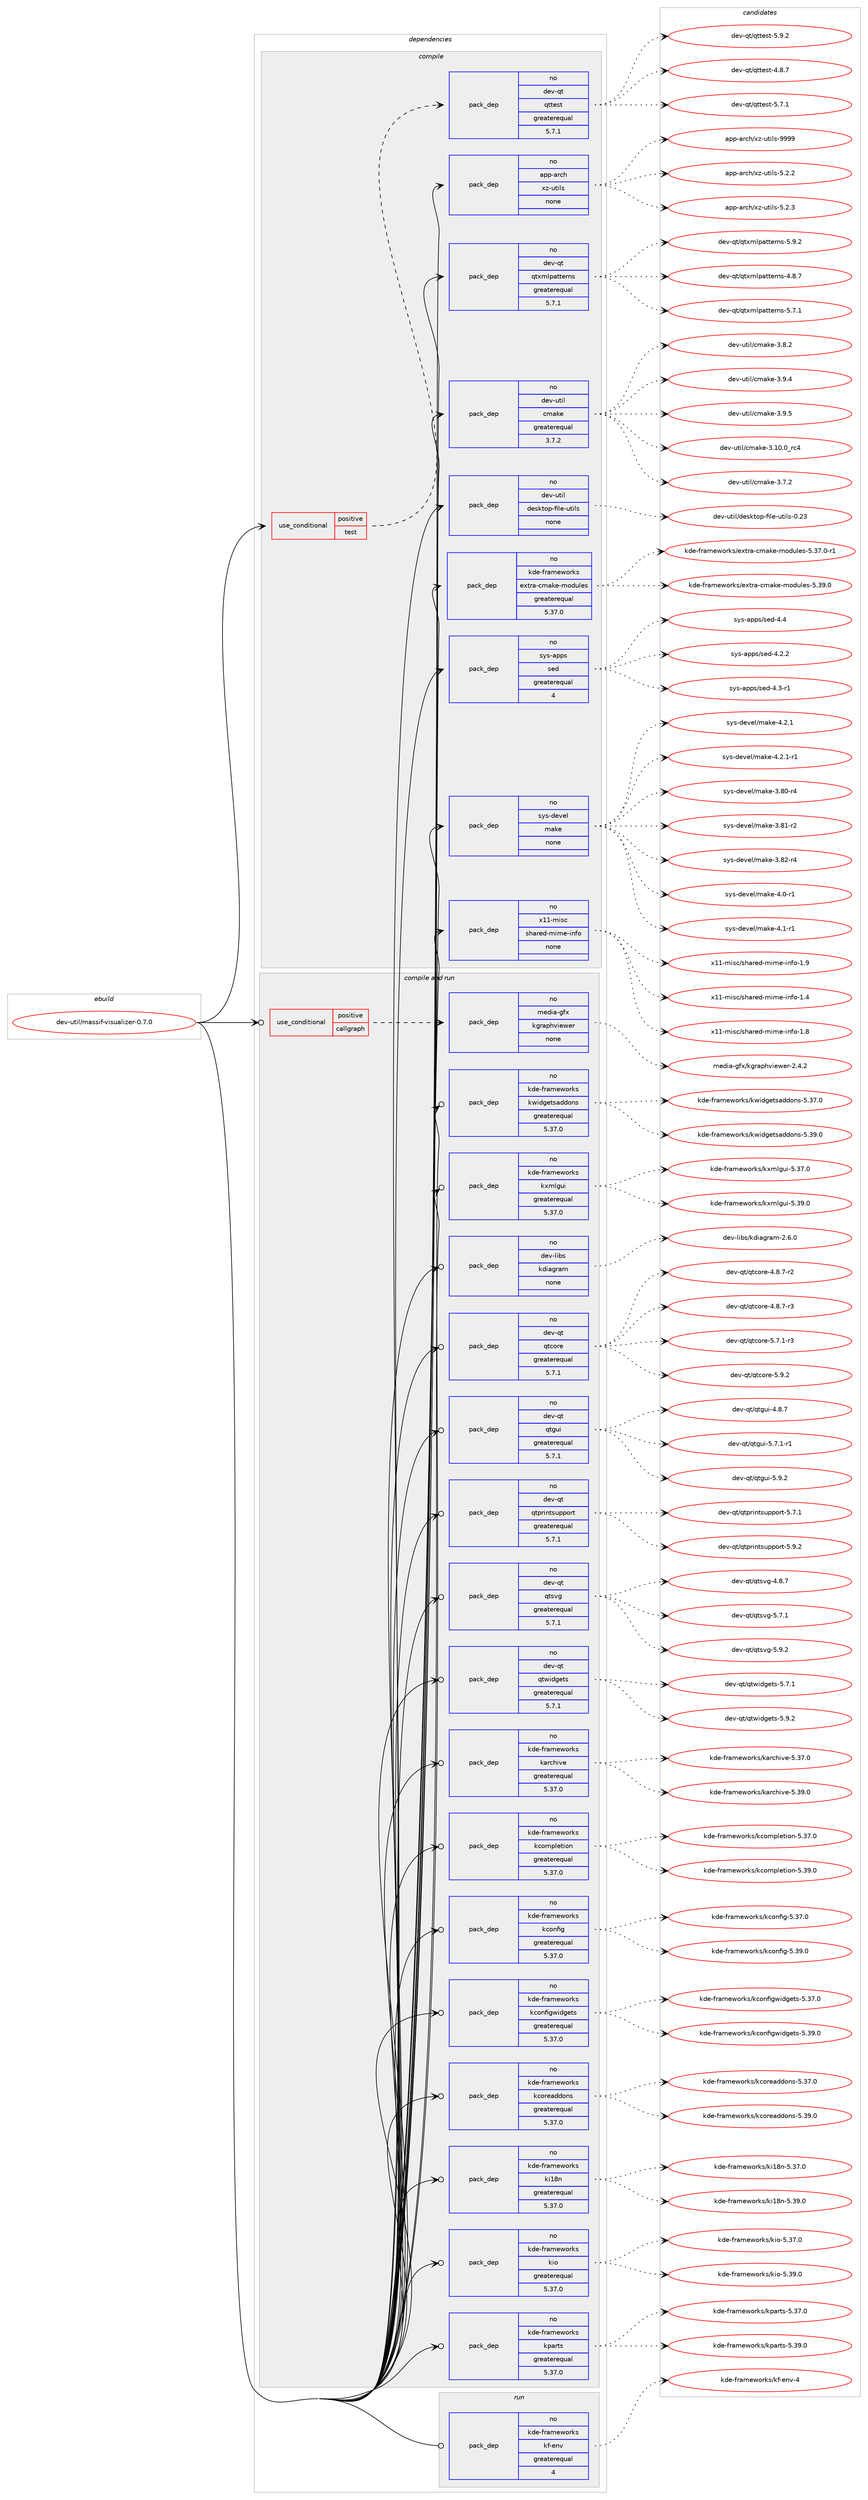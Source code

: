 digraph prolog {

# *************
# Graph options
# *************

newrank=true;
concentrate=true;
compound=true;
graph [rankdir=LR,fontname=Helvetica,fontsize=10,ranksep=1.5];#, ranksep=2.5, nodesep=0.2];
edge  [arrowhead=vee];
node  [fontname=Helvetica,fontsize=10];

# **********
# The ebuild
# **********

subgraph cluster_leftcol {
color=gray;
rank=same;
label=<<i>ebuild</i>>;
id [label="dev-util/massif-visualizer-0.7.0", color=red, width=4, href="../dev-util/massif-visualizer-0.7.0.svg"];
}

# ****************
# The dependencies
# ****************

subgraph cluster_midcol {
color=gray;
label=<<i>dependencies</i>>;
subgraph cluster_compile {
fillcolor="#eeeeee";
style=filled;
label=<<i>compile</i>>;
subgraph cond78431 {
dependency287075 [label=<<TABLE BORDER="0" CELLBORDER="1" CELLSPACING="0" CELLPADDING="4"><TR><TD ROWSPAN="3" CELLPADDING="10">use_conditional</TD></TR><TR><TD>positive</TD></TR><TR><TD>test</TD></TR></TABLE>>, shape=none, color=red];
subgraph pack204386 {
dependency287076 [label=<<TABLE BORDER="0" CELLBORDER="1" CELLSPACING="0" CELLPADDING="4" WIDTH="220"><TR><TD ROWSPAN="6" CELLPADDING="30">pack_dep</TD></TR><TR><TD WIDTH="110">no</TD></TR><TR><TD>dev-qt</TD></TR><TR><TD>qttest</TD></TR><TR><TD>greaterequal</TD></TR><TR><TD>5.7.1</TD></TR></TABLE>>, shape=none, color=blue];
}
dependency287075:e -> dependency287076:w [weight=20,style="dashed",arrowhead="vee"];
}
id:e -> dependency287075:w [weight=20,style="solid",arrowhead="vee"];
subgraph pack204387 {
dependency287077 [label=<<TABLE BORDER="0" CELLBORDER="1" CELLSPACING="0" CELLPADDING="4" WIDTH="220"><TR><TD ROWSPAN="6" CELLPADDING="30">pack_dep</TD></TR><TR><TD WIDTH="110">no</TD></TR><TR><TD>app-arch</TD></TR><TR><TD>xz-utils</TD></TR><TR><TD>none</TD></TR><TR><TD></TD></TR></TABLE>>, shape=none, color=blue];
}
id:e -> dependency287077:w [weight=20,style="solid",arrowhead="vee"];
subgraph pack204388 {
dependency287078 [label=<<TABLE BORDER="0" CELLBORDER="1" CELLSPACING="0" CELLPADDING="4" WIDTH="220"><TR><TD ROWSPAN="6" CELLPADDING="30">pack_dep</TD></TR><TR><TD WIDTH="110">no</TD></TR><TR><TD>dev-qt</TD></TR><TR><TD>qtxmlpatterns</TD></TR><TR><TD>greaterequal</TD></TR><TR><TD>5.7.1</TD></TR></TABLE>>, shape=none, color=blue];
}
id:e -> dependency287078:w [weight=20,style="solid",arrowhead="vee"];
subgraph pack204389 {
dependency287079 [label=<<TABLE BORDER="0" CELLBORDER="1" CELLSPACING="0" CELLPADDING="4" WIDTH="220"><TR><TD ROWSPAN="6" CELLPADDING="30">pack_dep</TD></TR><TR><TD WIDTH="110">no</TD></TR><TR><TD>dev-util</TD></TR><TR><TD>cmake</TD></TR><TR><TD>greaterequal</TD></TR><TR><TD>3.7.2</TD></TR></TABLE>>, shape=none, color=blue];
}
id:e -> dependency287079:w [weight=20,style="solid",arrowhead="vee"];
subgraph pack204390 {
dependency287080 [label=<<TABLE BORDER="0" CELLBORDER="1" CELLSPACING="0" CELLPADDING="4" WIDTH="220"><TR><TD ROWSPAN="6" CELLPADDING="30">pack_dep</TD></TR><TR><TD WIDTH="110">no</TD></TR><TR><TD>dev-util</TD></TR><TR><TD>desktop-file-utils</TD></TR><TR><TD>none</TD></TR><TR><TD></TD></TR></TABLE>>, shape=none, color=blue];
}
id:e -> dependency287080:w [weight=20,style="solid",arrowhead="vee"];
subgraph pack204391 {
dependency287081 [label=<<TABLE BORDER="0" CELLBORDER="1" CELLSPACING="0" CELLPADDING="4" WIDTH="220"><TR><TD ROWSPAN="6" CELLPADDING="30">pack_dep</TD></TR><TR><TD WIDTH="110">no</TD></TR><TR><TD>kde-frameworks</TD></TR><TR><TD>extra-cmake-modules</TD></TR><TR><TD>greaterequal</TD></TR><TR><TD>5.37.0</TD></TR></TABLE>>, shape=none, color=blue];
}
id:e -> dependency287081:w [weight=20,style="solid",arrowhead="vee"];
subgraph pack204392 {
dependency287082 [label=<<TABLE BORDER="0" CELLBORDER="1" CELLSPACING="0" CELLPADDING="4" WIDTH="220"><TR><TD ROWSPAN="6" CELLPADDING="30">pack_dep</TD></TR><TR><TD WIDTH="110">no</TD></TR><TR><TD>sys-apps</TD></TR><TR><TD>sed</TD></TR><TR><TD>greaterequal</TD></TR><TR><TD>4</TD></TR></TABLE>>, shape=none, color=blue];
}
id:e -> dependency287082:w [weight=20,style="solid",arrowhead="vee"];
subgraph pack204393 {
dependency287083 [label=<<TABLE BORDER="0" CELLBORDER="1" CELLSPACING="0" CELLPADDING="4" WIDTH="220"><TR><TD ROWSPAN="6" CELLPADDING="30">pack_dep</TD></TR><TR><TD WIDTH="110">no</TD></TR><TR><TD>sys-devel</TD></TR><TR><TD>make</TD></TR><TR><TD>none</TD></TR><TR><TD></TD></TR></TABLE>>, shape=none, color=blue];
}
id:e -> dependency287083:w [weight=20,style="solid",arrowhead="vee"];
subgraph pack204394 {
dependency287084 [label=<<TABLE BORDER="0" CELLBORDER="1" CELLSPACING="0" CELLPADDING="4" WIDTH="220"><TR><TD ROWSPAN="6" CELLPADDING="30">pack_dep</TD></TR><TR><TD WIDTH="110">no</TD></TR><TR><TD>x11-misc</TD></TR><TR><TD>shared-mime-info</TD></TR><TR><TD>none</TD></TR><TR><TD></TD></TR></TABLE>>, shape=none, color=blue];
}
id:e -> dependency287084:w [weight=20,style="solid",arrowhead="vee"];
}
subgraph cluster_compileandrun {
fillcolor="#eeeeee";
style=filled;
label=<<i>compile and run</i>>;
subgraph cond78432 {
dependency287085 [label=<<TABLE BORDER="0" CELLBORDER="1" CELLSPACING="0" CELLPADDING="4"><TR><TD ROWSPAN="3" CELLPADDING="10">use_conditional</TD></TR><TR><TD>positive</TD></TR><TR><TD>callgraph</TD></TR></TABLE>>, shape=none, color=red];
subgraph pack204395 {
dependency287086 [label=<<TABLE BORDER="0" CELLBORDER="1" CELLSPACING="0" CELLPADDING="4" WIDTH="220"><TR><TD ROWSPAN="6" CELLPADDING="30">pack_dep</TD></TR><TR><TD WIDTH="110">no</TD></TR><TR><TD>media-gfx</TD></TR><TR><TD>kgraphviewer</TD></TR><TR><TD>none</TD></TR><TR><TD></TD></TR></TABLE>>, shape=none, color=blue];
}
dependency287085:e -> dependency287086:w [weight=20,style="dashed",arrowhead="vee"];
}
id:e -> dependency287085:w [weight=20,style="solid",arrowhead="odotvee"];
subgraph pack204396 {
dependency287087 [label=<<TABLE BORDER="0" CELLBORDER="1" CELLSPACING="0" CELLPADDING="4" WIDTH="220"><TR><TD ROWSPAN="6" CELLPADDING="30">pack_dep</TD></TR><TR><TD WIDTH="110">no</TD></TR><TR><TD>dev-libs</TD></TR><TR><TD>kdiagram</TD></TR><TR><TD>none</TD></TR><TR><TD></TD></TR></TABLE>>, shape=none, color=blue];
}
id:e -> dependency287087:w [weight=20,style="solid",arrowhead="odotvee"];
subgraph pack204397 {
dependency287088 [label=<<TABLE BORDER="0" CELLBORDER="1" CELLSPACING="0" CELLPADDING="4" WIDTH="220"><TR><TD ROWSPAN="6" CELLPADDING="30">pack_dep</TD></TR><TR><TD WIDTH="110">no</TD></TR><TR><TD>dev-qt</TD></TR><TR><TD>qtcore</TD></TR><TR><TD>greaterequal</TD></TR><TR><TD>5.7.1</TD></TR></TABLE>>, shape=none, color=blue];
}
id:e -> dependency287088:w [weight=20,style="solid",arrowhead="odotvee"];
subgraph pack204398 {
dependency287089 [label=<<TABLE BORDER="0" CELLBORDER="1" CELLSPACING="0" CELLPADDING="4" WIDTH="220"><TR><TD ROWSPAN="6" CELLPADDING="30">pack_dep</TD></TR><TR><TD WIDTH="110">no</TD></TR><TR><TD>dev-qt</TD></TR><TR><TD>qtgui</TD></TR><TR><TD>greaterequal</TD></TR><TR><TD>5.7.1</TD></TR></TABLE>>, shape=none, color=blue];
}
id:e -> dependency287089:w [weight=20,style="solid",arrowhead="odotvee"];
subgraph pack204399 {
dependency287090 [label=<<TABLE BORDER="0" CELLBORDER="1" CELLSPACING="0" CELLPADDING="4" WIDTH="220"><TR><TD ROWSPAN="6" CELLPADDING="30">pack_dep</TD></TR><TR><TD WIDTH="110">no</TD></TR><TR><TD>dev-qt</TD></TR><TR><TD>qtprintsupport</TD></TR><TR><TD>greaterequal</TD></TR><TR><TD>5.7.1</TD></TR></TABLE>>, shape=none, color=blue];
}
id:e -> dependency287090:w [weight=20,style="solid",arrowhead="odotvee"];
subgraph pack204400 {
dependency287091 [label=<<TABLE BORDER="0" CELLBORDER="1" CELLSPACING="0" CELLPADDING="4" WIDTH="220"><TR><TD ROWSPAN="6" CELLPADDING="30">pack_dep</TD></TR><TR><TD WIDTH="110">no</TD></TR><TR><TD>dev-qt</TD></TR><TR><TD>qtsvg</TD></TR><TR><TD>greaterequal</TD></TR><TR><TD>5.7.1</TD></TR></TABLE>>, shape=none, color=blue];
}
id:e -> dependency287091:w [weight=20,style="solid",arrowhead="odotvee"];
subgraph pack204401 {
dependency287092 [label=<<TABLE BORDER="0" CELLBORDER="1" CELLSPACING="0" CELLPADDING="4" WIDTH="220"><TR><TD ROWSPAN="6" CELLPADDING="30">pack_dep</TD></TR><TR><TD WIDTH="110">no</TD></TR><TR><TD>dev-qt</TD></TR><TR><TD>qtwidgets</TD></TR><TR><TD>greaterequal</TD></TR><TR><TD>5.7.1</TD></TR></TABLE>>, shape=none, color=blue];
}
id:e -> dependency287092:w [weight=20,style="solid",arrowhead="odotvee"];
subgraph pack204402 {
dependency287093 [label=<<TABLE BORDER="0" CELLBORDER="1" CELLSPACING="0" CELLPADDING="4" WIDTH="220"><TR><TD ROWSPAN="6" CELLPADDING="30">pack_dep</TD></TR><TR><TD WIDTH="110">no</TD></TR><TR><TD>kde-frameworks</TD></TR><TR><TD>karchive</TD></TR><TR><TD>greaterequal</TD></TR><TR><TD>5.37.0</TD></TR></TABLE>>, shape=none, color=blue];
}
id:e -> dependency287093:w [weight=20,style="solid",arrowhead="odotvee"];
subgraph pack204403 {
dependency287094 [label=<<TABLE BORDER="0" CELLBORDER="1" CELLSPACING="0" CELLPADDING="4" WIDTH="220"><TR><TD ROWSPAN="6" CELLPADDING="30">pack_dep</TD></TR><TR><TD WIDTH="110">no</TD></TR><TR><TD>kde-frameworks</TD></TR><TR><TD>kcompletion</TD></TR><TR><TD>greaterequal</TD></TR><TR><TD>5.37.0</TD></TR></TABLE>>, shape=none, color=blue];
}
id:e -> dependency287094:w [weight=20,style="solid",arrowhead="odotvee"];
subgraph pack204404 {
dependency287095 [label=<<TABLE BORDER="0" CELLBORDER="1" CELLSPACING="0" CELLPADDING="4" WIDTH="220"><TR><TD ROWSPAN="6" CELLPADDING="30">pack_dep</TD></TR><TR><TD WIDTH="110">no</TD></TR><TR><TD>kde-frameworks</TD></TR><TR><TD>kconfig</TD></TR><TR><TD>greaterequal</TD></TR><TR><TD>5.37.0</TD></TR></TABLE>>, shape=none, color=blue];
}
id:e -> dependency287095:w [weight=20,style="solid",arrowhead="odotvee"];
subgraph pack204405 {
dependency287096 [label=<<TABLE BORDER="0" CELLBORDER="1" CELLSPACING="0" CELLPADDING="4" WIDTH="220"><TR><TD ROWSPAN="6" CELLPADDING="30">pack_dep</TD></TR><TR><TD WIDTH="110">no</TD></TR><TR><TD>kde-frameworks</TD></TR><TR><TD>kconfigwidgets</TD></TR><TR><TD>greaterequal</TD></TR><TR><TD>5.37.0</TD></TR></TABLE>>, shape=none, color=blue];
}
id:e -> dependency287096:w [weight=20,style="solid",arrowhead="odotvee"];
subgraph pack204406 {
dependency287097 [label=<<TABLE BORDER="0" CELLBORDER="1" CELLSPACING="0" CELLPADDING="4" WIDTH="220"><TR><TD ROWSPAN="6" CELLPADDING="30">pack_dep</TD></TR><TR><TD WIDTH="110">no</TD></TR><TR><TD>kde-frameworks</TD></TR><TR><TD>kcoreaddons</TD></TR><TR><TD>greaterequal</TD></TR><TR><TD>5.37.0</TD></TR></TABLE>>, shape=none, color=blue];
}
id:e -> dependency287097:w [weight=20,style="solid",arrowhead="odotvee"];
subgraph pack204407 {
dependency287098 [label=<<TABLE BORDER="0" CELLBORDER="1" CELLSPACING="0" CELLPADDING="4" WIDTH="220"><TR><TD ROWSPAN="6" CELLPADDING="30">pack_dep</TD></TR><TR><TD WIDTH="110">no</TD></TR><TR><TD>kde-frameworks</TD></TR><TR><TD>ki18n</TD></TR><TR><TD>greaterequal</TD></TR><TR><TD>5.37.0</TD></TR></TABLE>>, shape=none, color=blue];
}
id:e -> dependency287098:w [weight=20,style="solid",arrowhead="odotvee"];
subgraph pack204408 {
dependency287099 [label=<<TABLE BORDER="0" CELLBORDER="1" CELLSPACING="0" CELLPADDING="4" WIDTH="220"><TR><TD ROWSPAN="6" CELLPADDING="30">pack_dep</TD></TR><TR><TD WIDTH="110">no</TD></TR><TR><TD>kde-frameworks</TD></TR><TR><TD>kio</TD></TR><TR><TD>greaterequal</TD></TR><TR><TD>5.37.0</TD></TR></TABLE>>, shape=none, color=blue];
}
id:e -> dependency287099:w [weight=20,style="solid",arrowhead="odotvee"];
subgraph pack204409 {
dependency287100 [label=<<TABLE BORDER="0" CELLBORDER="1" CELLSPACING="0" CELLPADDING="4" WIDTH="220"><TR><TD ROWSPAN="6" CELLPADDING="30">pack_dep</TD></TR><TR><TD WIDTH="110">no</TD></TR><TR><TD>kde-frameworks</TD></TR><TR><TD>kparts</TD></TR><TR><TD>greaterequal</TD></TR><TR><TD>5.37.0</TD></TR></TABLE>>, shape=none, color=blue];
}
id:e -> dependency287100:w [weight=20,style="solid",arrowhead="odotvee"];
subgraph pack204410 {
dependency287101 [label=<<TABLE BORDER="0" CELLBORDER="1" CELLSPACING="0" CELLPADDING="4" WIDTH="220"><TR><TD ROWSPAN="6" CELLPADDING="30">pack_dep</TD></TR><TR><TD WIDTH="110">no</TD></TR><TR><TD>kde-frameworks</TD></TR><TR><TD>kwidgetsaddons</TD></TR><TR><TD>greaterequal</TD></TR><TR><TD>5.37.0</TD></TR></TABLE>>, shape=none, color=blue];
}
id:e -> dependency287101:w [weight=20,style="solid",arrowhead="odotvee"];
subgraph pack204411 {
dependency287102 [label=<<TABLE BORDER="0" CELLBORDER="1" CELLSPACING="0" CELLPADDING="4" WIDTH="220"><TR><TD ROWSPAN="6" CELLPADDING="30">pack_dep</TD></TR><TR><TD WIDTH="110">no</TD></TR><TR><TD>kde-frameworks</TD></TR><TR><TD>kxmlgui</TD></TR><TR><TD>greaterequal</TD></TR><TR><TD>5.37.0</TD></TR></TABLE>>, shape=none, color=blue];
}
id:e -> dependency287102:w [weight=20,style="solid",arrowhead="odotvee"];
}
subgraph cluster_run {
fillcolor="#eeeeee";
style=filled;
label=<<i>run</i>>;
subgraph pack204412 {
dependency287103 [label=<<TABLE BORDER="0" CELLBORDER="1" CELLSPACING="0" CELLPADDING="4" WIDTH="220"><TR><TD ROWSPAN="6" CELLPADDING="30">pack_dep</TD></TR><TR><TD WIDTH="110">no</TD></TR><TR><TD>kde-frameworks</TD></TR><TR><TD>kf-env</TD></TR><TR><TD>greaterequal</TD></TR><TR><TD>4</TD></TR></TABLE>>, shape=none, color=blue];
}
id:e -> dependency287103:w [weight=20,style="solid",arrowhead="odot"];
}
}

# **************
# The candidates
# **************

subgraph cluster_choices {
rank=same;
color=gray;
label=<<i>candidates</i>>;

subgraph choice204386 {
color=black;
nodesep=1;
choice1001011184511311647113116116101115116455246564655 [label="dev-qt/qttest-4.8.7", color=red, width=4,href="../dev-qt/qttest-4.8.7.svg"];
choice1001011184511311647113116116101115116455346554649 [label="dev-qt/qttest-5.7.1", color=red, width=4,href="../dev-qt/qttest-5.7.1.svg"];
choice1001011184511311647113116116101115116455346574650 [label="dev-qt/qttest-5.9.2", color=red, width=4,href="../dev-qt/qttest-5.9.2.svg"];
dependency287076:e -> choice1001011184511311647113116116101115116455246564655:w [style=dotted,weight="100"];
dependency287076:e -> choice1001011184511311647113116116101115116455346554649:w [style=dotted,weight="100"];
dependency287076:e -> choice1001011184511311647113116116101115116455346574650:w [style=dotted,weight="100"];
}
subgraph choice204387 {
color=black;
nodesep=1;
choice971121124597114991044712012245117116105108115455346504650 [label="app-arch/xz-utils-5.2.2", color=red, width=4,href="../app-arch/xz-utils-5.2.2.svg"];
choice971121124597114991044712012245117116105108115455346504651 [label="app-arch/xz-utils-5.2.3", color=red, width=4,href="../app-arch/xz-utils-5.2.3.svg"];
choice9711211245971149910447120122451171161051081154557575757 [label="app-arch/xz-utils-9999", color=red, width=4,href="../app-arch/xz-utils-9999.svg"];
dependency287077:e -> choice971121124597114991044712012245117116105108115455346504650:w [style=dotted,weight="100"];
dependency287077:e -> choice971121124597114991044712012245117116105108115455346504651:w [style=dotted,weight="100"];
dependency287077:e -> choice9711211245971149910447120122451171161051081154557575757:w [style=dotted,weight="100"];
}
subgraph choice204388 {
color=black;
nodesep=1;
choice100101118451131164711311612010910811297116116101114110115455246564655 [label="dev-qt/qtxmlpatterns-4.8.7", color=red, width=4,href="../dev-qt/qtxmlpatterns-4.8.7.svg"];
choice100101118451131164711311612010910811297116116101114110115455346554649 [label="dev-qt/qtxmlpatterns-5.7.1", color=red, width=4,href="../dev-qt/qtxmlpatterns-5.7.1.svg"];
choice100101118451131164711311612010910811297116116101114110115455346574650 [label="dev-qt/qtxmlpatterns-5.9.2", color=red, width=4,href="../dev-qt/qtxmlpatterns-5.9.2.svg"];
dependency287078:e -> choice100101118451131164711311612010910811297116116101114110115455246564655:w [style=dotted,weight="100"];
dependency287078:e -> choice100101118451131164711311612010910811297116116101114110115455346554649:w [style=dotted,weight="100"];
dependency287078:e -> choice100101118451131164711311612010910811297116116101114110115455346574650:w [style=dotted,weight="100"];
}
subgraph choice204389 {
color=black;
nodesep=1;
choice1001011184511711610510847991099710710145514649484648951149952 [label="dev-util/cmake-3.10.0_rc4", color=red, width=4,href="../dev-util/cmake-3.10.0_rc4.svg"];
choice10010111845117116105108479910997107101455146554650 [label="dev-util/cmake-3.7.2", color=red, width=4,href="../dev-util/cmake-3.7.2.svg"];
choice10010111845117116105108479910997107101455146564650 [label="dev-util/cmake-3.8.2", color=red, width=4,href="../dev-util/cmake-3.8.2.svg"];
choice10010111845117116105108479910997107101455146574652 [label="dev-util/cmake-3.9.4", color=red, width=4,href="../dev-util/cmake-3.9.4.svg"];
choice10010111845117116105108479910997107101455146574653 [label="dev-util/cmake-3.9.5", color=red, width=4,href="../dev-util/cmake-3.9.5.svg"];
dependency287079:e -> choice1001011184511711610510847991099710710145514649484648951149952:w [style=dotted,weight="100"];
dependency287079:e -> choice10010111845117116105108479910997107101455146554650:w [style=dotted,weight="100"];
dependency287079:e -> choice10010111845117116105108479910997107101455146564650:w [style=dotted,weight="100"];
dependency287079:e -> choice10010111845117116105108479910997107101455146574652:w [style=dotted,weight="100"];
dependency287079:e -> choice10010111845117116105108479910997107101455146574653:w [style=dotted,weight="100"];
}
subgraph choice204390 {
color=black;
nodesep=1;
choice100101118451171161051084710010111510711611111245102105108101451171161051081154548465051 [label="dev-util/desktop-file-utils-0.23", color=red, width=4,href="../dev-util/desktop-file-utils-0.23.svg"];
dependency287080:e -> choice100101118451171161051084710010111510711611111245102105108101451171161051081154548465051:w [style=dotted,weight="100"];
}
subgraph choice204391 {
color=black;
nodesep=1;
choice1071001014510211497109101119111114107115471011201161149745991099710710145109111100117108101115455346515546484511449 [label="kde-frameworks/extra-cmake-modules-5.37.0-r1", color=red, width=4,href="../kde-frameworks/extra-cmake-modules-5.37.0-r1.svg"];
choice107100101451021149710910111911111410711547101120116114974599109971071014510911110011710810111545534651574648 [label="kde-frameworks/extra-cmake-modules-5.39.0", color=red, width=4,href="../kde-frameworks/extra-cmake-modules-5.39.0.svg"];
dependency287081:e -> choice1071001014510211497109101119111114107115471011201161149745991099710710145109111100117108101115455346515546484511449:w [style=dotted,weight="100"];
dependency287081:e -> choice107100101451021149710910111911111410711547101120116114974599109971071014510911110011710810111545534651574648:w [style=dotted,weight="100"];
}
subgraph choice204392 {
color=black;
nodesep=1;
choice115121115459711211211547115101100455246504650 [label="sys-apps/sed-4.2.2", color=red, width=4,href="../sys-apps/sed-4.2.2.svg"];
choice115121115459711211211547115101100455246514511449 [label="sys-apps/sed-4.3-r1", color=red, width=4,href="../sys-apps/sed-4.3-r1.svg"];
choice11512111545971121121154711510110045524652 [label="sys-apps/sed-4.4", color=red, width=4,href="../sys-apps/sed-4.4.svg"];
dependency287082:e -> choice115121115459711211211547115101100455246504650:w [style=dotted,weight="100"];
dependency287082:e -> choice115121115459711211211547115101100455246514511449:w [style=dotted,weight="100"];
dependency287082:e -> choice11512111545971121121154711510110045524652:w [style=dotted,weight="100"];
}
subgraph choice204393 {
color=black;
nodesep=1;
choice11512111545100101118101108471099710710145514656484511452 [label="sys-devel/make-3.80-r4", color=red, width=4,href="../sys-devel/make-3.80-r4.svg"];
choice11512111545100101118101108471099710710145514656494511450 [label="sys-devel/make-3.81-r2", color=red, width=4,href="../sys-devel/make-3.81-r2.svg"];
choice11512111545100101118101108471099710710145514656504511452 [label="sys-devel/make-3.82-r4", color=red, width=4,href="../sys-devel/make-3.82-r4.svg"];
choice115121115451001011181011084710997107101455246484511449 [label="sys-devel/make-4.0-r1", color=red, width=4,href="../sys-devel/make-4.0-r1.svg"];
choice115121115451001011181011084710997107101455246494511449 [label="sys-devel/make-4.1-r1", color=red, width=4,href="../sys-devel/make-4.1-r1.svg"];
choice115121115451001011181011084710997107101455246504649 [label="sys-devel/make-4.2.1", color=red, width=4,href="../sys-devel/make-4.2.1.svg"];
choice1151211154510010111810110847109971071014552465046494511449 [label="sys-devel/make-4.2.1-r1", color=red, width=4,href="../sys-devel/make-4.2.1-r1.svg"];
dependency287083:e -> choice11512111545100101118101108471099710710145514656484511452:w [style=dotted,weight="100"];
dependency287083:e -> choice11512111545100101118101108471099710710145514656494511450:w [style=dotted,weight="100"];
dependency287083:e -> choice11512111545100101118101108471099710710145514656504511452:w [style=dotted,weight="100"];
dependency287083:e -> choice115121115451001011181011084710997107101455246484511449:w [style=dotted,weight="100"];
dependency287083:e -> choice115121115451001011181011084710997107101455246494511449:w [style=dotted,weight="100"];
dependency287083:e -> choice115121115451001011181011084710997107101455246504649:w [style=dotted,weight="100"];
dependency287083:e -> choice1151211154510010111810110847109971071014552465046494511449:w [style=dotted,weight="100"];
}
subgraph choice204394 {
color=black;
nodesep=1;
choice120494945109105115994711510497114101100451091051091014510511010211145494652 [label="x11-misc/shared-mime-info-1.4", color=red, width=4,href="../x11-misc/shared-mime-info-1.4.svg"];
choice120494945109105115994711510497114101100451091051091014510511010211145494656 [label="x11-misc/shared-mime-info-1.8", color=red, width=4,href="../x11-misc/shared-mime-info-1.8.svg"];
choice120494945109105115994711510497114101100451091051091014510511010211145494657 [label="x11-misc/shared-mime-info-1.9", color=red, width=4,href="../x11-misc/shared-mime-info-1.9.svg"];
dependency287084:e -> choice120494945109105115994711510497114101100451091051091014510511010211145494652:w [style=dotted,weight="100"];
dependency287084:e -> choice120494945109105115994711510497114101100451091051091014510511010211145494656:w [style=dotted,weight="100"];
dependency287084:e -> choice120494945109105115994711510497114101100451091051091014510511010211145494657:w [style=dotted,weight="100"];
}
subgraph choice204395 {
color=black;
nodesep=1;
choice10910110010597451031021204710710311497112104118105101119101114455046524650 [label="media-gfx/kgraphviewer-2.4.2", color=red, width=4,href="../media-gfx/kgraphviewer-2.4.2.svg"];
dependency287086:e -> choice10910110010597451031021204710710311497112104118105101119101114455046524650:w [style=dotted,weight="100"];
}
subgraph choice204396 {
color=black;
nodesep=1;
choice1001011184510810598115471071001059710311497109455046544648 [label="dev-libs/kdiagram-2.6.0", color=red, width=4,href="../dev-libs/kdiagram-2.6.0.svg"];
dependency287087:e -> choice1001011184510810598115471071001059710311497109455046544648:w [style=dotted,weight="100"];
}
subgraph choice204397 {
color=black;
nodesep=1;
choice1001011184511311647113116991111141014552465646554511450 [label="dev-qt/qtcore-4.8.7-r2", color=red, width=4,href="../dev-qt/qtcore-4.8.7-r2.svg"];
choice1001011184511311647113116991111141014552465646554511451 [label="dev-qt/qtcore-4.8.7-r3", color=red, width=4,href="../dev-qt/qtcore-4.8.7-r3.svg"];
choice1001011184511311647113116991111141014553465546494511451 [label="dev-qt/qtcore-5.7.1-r3", color=red, width=4,href="../dev-qt/qtcore-5.7.1-r3.svg"];
choice100101118451131164711311699111114101455346574650 [label="dev-qt/qtcore-5.9.2", color=red, width=4,href="../dev-qt/qtcore-5.9.2.svg"];
dependency287088:e -> choice1001011184511311647113116991111141014552465646554511450:w [style=dotted,weight="100"];
dependency287088:e -> choice1001011184511311647113116991111141014552465646554511451:w [style=dotted,weight="100"];
dependency287088:e -> choice1001011184511311647113116991111141014553465546494511451:w [style=dotted,weight="100"];
dependency287088:e -> choice100101118451131164711311699111114101455346574650:w [style=dotted,weight="100"];
}
subgraph choice204398 {
color=black;
nodesep=1;
choice1001011184511311647113116103117105455246564655 [label="dev-qt/qtgui-4.8.7", color=red, width=4,href="../dev-qt/qtgui-4.8.7.svg"];
choice10010111845113116471131161031171054553465546494511449 [label="dev-qt/qtgui-5.7.1-r1", color=red, width=4,href="../dev-qt/qtgui-5.7.1-r1.svg"];
choice1001011184511311647113116103117105455346574650 [label="dev-qt/qtgui-5.9.2", color=red, width=4,href="../dev-qt/qtgui-5.9.2.svg"];
dependency287089:e -> choice1001011184511311647113116103117105455246564655:w [style=dotted,weight="100"];
dependency287089:e -> choice10010111845113116471131161031171054553465546494511449:w [style=dotted,weight="100"];
dependency287089:e -> choice1001011184511311647113116103117105455346574650:w [style=dotted,weight="100"];
}
subgraph choice204399 {
color=black;
nodesep=1;
choice1001011184511311647113116112114105110116115117112112111114116455346554649 [label="dev-qt/qtprintsupport-5.7.1", color=red, width=4,href="../dev-qt/qtprintsupport-5.7.1.svg"];
choice1001011184511311647113116112114105110116115117112112111114116455346574650 [label="dev-qt/qtprintsupport-5.9.2", color=red, width=4,href="../dev-qt/qtprintsupport-5.9.2.svg"];
dependency287090:e -> choice1001011184511311647113116112114105110116115117112112111114116455346554649:w [style=dotted,weight="100"];
dependency287090:e -> choice1001011184511311647113116112114105110116115117112112111114116455346574650:w [style=dotted,weight="100"];
}
subgraph choice204400 {
color=black;
nodesep=1;
choice1001011184511311647113116115118103455246564655 [label="dev-qt/qtsvg-4.8.7", color=red, width=4,href="../dev-qt/qtsvg-4.8.7.svg"];
choice1001011184511311647113116115118103455346554649 [label="dev-qt/qtsvg-5.7.1", color=red, width=4,href="../dev-qt/qtsvg-5.7.1.svg"];
choice1001011184511311647113116115118103455346574650 [label="dev-qt/qtsvg-5.9.2", color=red, width=4,href="../dev-qt/qtsvg-5.9.2.svg"];
dependency287091:e -> choice1001011184511311647113116115118103455246564655:w [style=dotted,weight="100"];
dependency287091:e -> choice1001011184511311647113116115118103455346554649:w [style=dotted,weight="100"];
dependency287091:e -> choice1001011184511311647113116115118103455346574650:w [style=dotted,weight="100"];
}
subgraph choice204401 {
color=black;
nodesep=1;
choice1001011184511311647113116119105100103101116115455346554649 [label="dev-qt/qtwidgets-5.7.1", color=red, width=4,href="../dev-qt/qtwidgets-5.7.1.svg"];
choice1001011184511311647113116119105100103101116115455346574650 [label="dev-qt/qtwidgets-5.9.2", color=red, width=4,href="../dev-qt/qtwidgets-5.9.2.svg"];
dependency287092:e -> choice1001011184511311647113116119105100103101116115455346554649:w [style=dotted,weight="100"];
dependency287092:e -> choice1001011184511311647113116119105100103101116115455346574650:w [style=dotted,weight="100"];
}
subgraph choice204402 {
color=black;
nodesep=1;
choice107100101451021149710910111911111410711547107971149910410511810145534651554648 [label="kde-frameworks/karchive-5.37.0", color=red, width=4,href="../kde-frameworks/karchive-5.37.0.svg"];
choice107100101451021149710910111911111410711547107971149910410511810145534651574648 [label="kde-frameworks/karchive-5.39.0", color=red, width=4,href="../kde-frameworks/karchive-5.39.0.svg"];
dependency287093:e -> choice107100101451021149710910111911111410711547107971149910410511810145534651554648:w [style=dotted,weight="100"];
dependency287093:e -> choice107100101451021149710910111911111410711547107971149910410511810145534651574648:w [style=dotted,weight="100"];
}
subgraph choice204403 {
color=black;
nodesep=1;
choice1071001014510211497109101119111114107115471079911110911210810111610511111045534651554648 [label="kde-frameworks/kcompletion-5.37.0", color=red, width=4,href="../kde-frameworks/kcompletion-5.37.0.svg"];
choice1071001014510211497109101119111114107115471079911110911210810111610511111045534651574648 [label="kde-frameworks/kcompletion-5.39.0", color=red, width=4,href="../kde-frameworks/kcompletion-5.39.0.svg"];
dependency287094:e -> choice1071001014510211497109101119111114107115471079911110911210810111610511111045534651554648:w [style=dotted,weight="100"];
dependency287094:e -> choice1071001014510211497109101119111114107115471079911110911210810111610511111045534651574648:w [style=dotted,weight="100"];
}
subgraph choice204404 {
color=black;
nodesep=1;
choice1071001014510211497109101119111114107115471079911111010210510345534651554648 [label="kde-frameworks/kconfig-5.37.0", color=red, width=4,href="../kde-frameworks/kconfig-5.37.0.svg"];
choice1071001014510211497109101119111114107115471079911111010210510345534651574648 [label="kde-frameworks/kconfig-5.39.0", color=red, width=4,href="../kde-frameworks/kconfig-5.39.0.svg"];
dependency287095:e -> choice1071001014510211497109101119111114107115471079911111010210510345534651554648:w [style=dotted,weight="100"];
dependency287095:e -> choice1071001014510211497109101119111114107115471079911111010210510345534651574648:w [style=dotted,weight="100"];
}
subgraph choice204405 {
color=black;
nodesep=1;
choice1071001014510211497109101119111114107115471079911111010210510311910510010310111611545534651554648 [label="kde-frameworks/kconfigwidgets-5.37.0", color=red, width=4,href="../kde-frameworks/kconfigwidgets-5.37.0.svg"];
choice1071001014510211497109101119111114107115471079911111010210510311910510010310111611545534651574648 [label="kde-frameworks/kconfigwidgets-5.39.0", color=red, width=4,href="../kde-frameworks/kconfigwidgets-5.39.0.svg"];
dependency287096:e -> choice1071001014510211497109101119111114107115471079911111010210510311910510010310111611545534651554648:w [style=dotted,weight="100"];
dependency287096:e -> choice1071001014510211497109101119111114107115471079911111010210510311910510010310111611545534651574648:w [style=dotted,weight="100"];
}
subgraph choice204406 {
color=black;
nodesep=1;
choice107100101451021149710910111911111410711547107991111141019710010011111011545534651554648 [label="kde-frameworks/kcoreaddons-5.37.0", color=red, width=4,href="../kde-frameworks/kcoreaddons-5.37.0.svg"];
choice107100101451021149710910111911111410711547107991111141019710010011111011545534651574648 [label="kde-frameworks/kcoreaddons-5.39.0", color=red, width=4,href="../kde-frameworks/kcoreaddons-5.39.0.svg"];
dependency287097:e -> choice107100101451021149710910111911111410711547107991111141019710010011111011545534651554648:w [style=dotted,weight="100"];
dependency287097:e -> choice107100101451021149710910111911111410711547107991111141019710010011111011545534651574648:w [style=dotted,weight="100"];
}
subgraph choice204407 {
color=black;
nodesep=1;
choice107100101451021149710910111911111410711547107105495611045534651554648 [label="kde-frameworks/ki18n-5.37.0", color=red, width=4,href="../kde-frameworks/ki18n-5.37.0.svg"];
choice107100101451021149710910111911111410711547107105495611045534651574648 [label="kde-frameworks/ki18n-5.39.0", color=red, width=4,href="../kde-frameworks/ki18n-5.39.0.svg"];
dependency287098:e -> choice107100101451021149710910111911111410711547107105495611045534651554648:w [style=dotted,weight="100"];
dependency287098:e -> choice107100101451021149710910111911111410711547107105495611045534651574648:w [style=dotted,weight="100"];
}
subgraph choice204408 {
color=black;
nodesep=1;
choice10710010145102114971091011191111141071154710710511145534651554648 [label="kde-frameworks/kio-5.37.0", color=red, width=4,href="../kde-frameworks/kio-5.37.0.svg"];
choice10710010145102114971091011191111141071154710710511145534651574648 [label="kde-frameworks/kio-5.39.0", color=red, width=4,href="../kde-frameworks/kio-5.39.0.svg"];
dependency287099:e -> choice10710010145102114971091011191111141071154710710511145534651554648:w [style=dotted,weight="100"];
dependency287099:e -> choice10710010145102114971091011191111141071154710710511145534651574648:w [style=dotted,weight="100"];
}
subgraph choice204409 {
color=black;
nodesep=1;
choice1071001014510211497109101119111114107115471071129711411611545534651554648 [label="kde-frameworks/kparts-5.37.0", color=red, width=4,href="../kde-frameworks/kparts-5.37.0.svg"];
choice1071001014510211497109101119111114107115471071129711411611545534651574648 [label="kde-frameworks/kparts-5.39.0", color=red, width=4,href="../kde-frameworks/kparts-5.39.0.svg"];
dependency287100:e -> choice1071001014510211497109101119111114107115471071129711411611545534651554648:w [style=dotted,weight="100"];
dependency287100:e -> choice1071001014510211497109101119111114107115471071129711411611545534651574648:w [style=dotted,weight="100"];
}
subgraph choice204410 {
color=black;
nodesep=1;
choice1071001014510211497109101119111114107115471071191051001031011161159710010011111011545534651554648 [label="kde-frameworks/kwidgetsaddons-5.37.0", color=red, width=4,href="../kde-frameworks/kwidgetsaddons-5.37.0.svg"];
choice1071001014510211497109101119111114107115471071191051001031011161159710010011111011545534651574648 [label="kde-frameworks/kwidgetsaddons-5.39.0", color=red, width=4,href="../kde-frameworks/kwidgetsaddons-5.39.0.svg"];
dependency287101:e -> choice1071001014510211497109101119111114107115471071191051001031011161159710010011111011545534651554648:w [style=dotted,weight="100"];
dependency287101:e -> choice1071001014510211497109101119111114107115471071191051001031011161159710010011111011545534651574648:w [style=dotted,weight="100"];
}
subgraph choice204411 {
color=black;
nodesep=1;
choice10710010145102114971091011191111141071154710712010910810311710545534651554648 [label="kde-frameworks/kxmlgui-5.37.0", color=red, width=4,href="../kde-frameworks/kxmlgui-5.37.0.svg"];
choice10710010145102114971091011191111141071154710712010910810311710545534651574648 [label="kde-frameworks/kxmlgui-5.39.0", color=red, width=4,href="../kde-frameworks/kxmlgui-5.39.0.svg"];
dependency287102:e -> choice10710010145102114971091011191111141071154710712010910810311710545534651554648:w [style=dotted,weight="100"];
dependency287102:e -> choice10710010145102114971091011191111141071154710712010910810311710545534651574648:w [style=dotted,weight="100"];
}
subgraph choice204412 {
color=black;
nodesep=1;
choice107100101451021149710910111911111410711547107102451011101184552 [label="kde-frameworks/kf-env-4", color=red, width=4,href="../kde-frameworks/kf-env-4.svg"];
dependency287103:e -> choice107100101451021149710910111911111410711547107102451011101184552:w [style=dotted,weight="100"];
}
}

}

